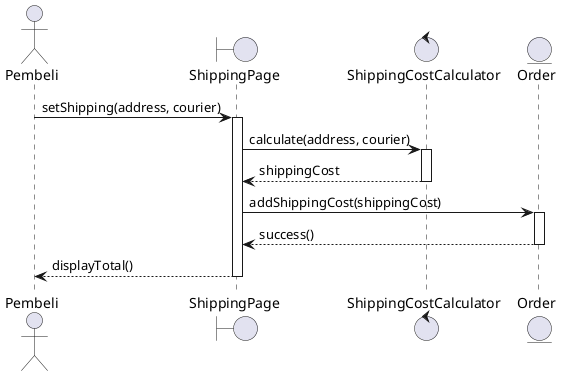 @startuml
actor Pembeli
boundary ShippingPage
control ShippingCostCalculator
entity Order

Pembeli -> ShippingPage : setShipping(address, courier)
activate ShippingPage
ShippingPage -> ShippingCostCalculator : calculate(address, courier)
activate ShippingCostCalculator
ShippingCostCalculator --> ShippingPage : shippingCost
deactivate ShippingCostCalculator
ShippingPage -> Order : addShippingCost(shippingCost)
activate Order
Order --> ShippingPage : success()
deactivate Order
ShippingPage --> Pembeli : displayTotal()
deactivate ShippingPage
@enduml